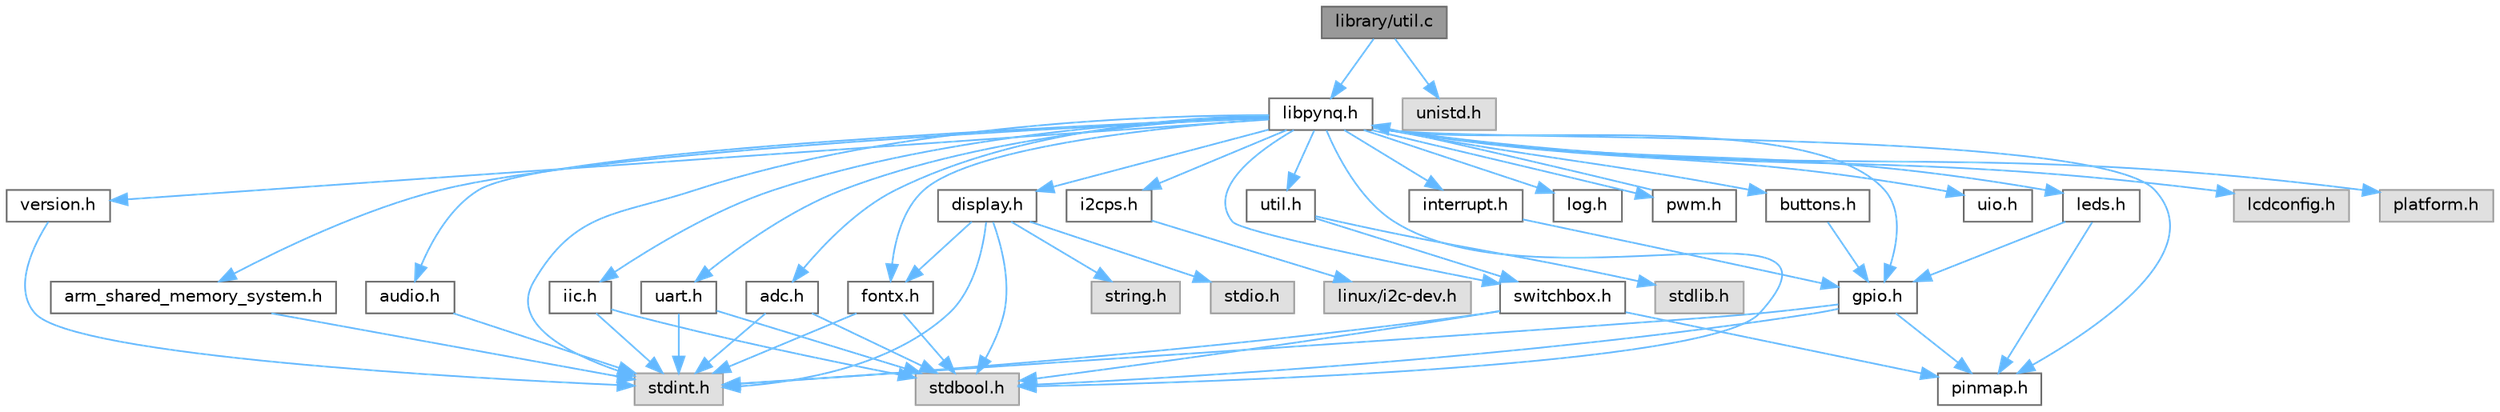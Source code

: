 digraph "library/util.c"
{
 // LATEX_PDF_SIZE
  bgcolor="transparent";
  edge [fontname=Helvetica,fontsize=10,labelfontname=Helvetica,labelfontsize=10];
  node [fontname=Helvetica,fontsize=10,shape=box,height=0.2,width=0.4];
  Node1 [id="Node000001",label="library/util.c",height=0.2,width=0.4,color="gray40", fillcolor="grey60", style="filled", fontcolor="black",tooltip=" "];
  Node1 -> Node2 [id="edge1_Node000001_Node000002",color="steelblue1",style="solid",tooltip=" "];
  Node2 [id="Node000002",label="libpynq.h",height=0.2,width=0.4,color="grey40", fillcolor="white", style="filled",URL="$libpynq_8h.html",tooltip=" "];
  Node2 -> Node3 [id="edge2_Node000002_Node000003",color="steelblue1",style="solid",tooltip=" "];
  Node3 [id="Node000003",label="stdbool.h",height=0.2,width=0.4,color="grey60", fillcolor="#E0E0E0", style="filled",tooltip=" "];
  Node2 -> Node4 [id="edge3_Node000002_Node000004",color="steelblue1",style="solid",tooltip=" "];
  Node4 [id="Node000004",label="stdint.h",height=0.2,width=0.4,color="grey60", fillcolor="#E0E0E0", style="filled",tooltip=" "];
  Node2 -> Node5 [id="edge4_Node000002_Node000005",color="steelblue1",style="solid",tooltip=" "];
  Node5 [id="Node000005",label="adc.h",height=0.2,width=0.4,color="grey40", fillcolor="white", style="filled",URL="$adc_8h.html",tooltip=" "];
  Node5 -> Node3 [id="edge5_Node000005_Node000003",color="steelblue1",style="solid",tooltip=" "];
  Node5 -> Node4 [id="edge6_Node000005_Node000004",color="steelblue1",style="solid",tooltip=" "];
  Node2 -> Node6 [id="edge7_Node000002_Node000006",color="steelblue1",style="solid",tooltip=" "];
  Node6 [id="Node000006",label="arm_shared_memory_system.h",height=0.2,width=0.4,color="grey40", fillcolor="white", style="filled",URL="$arm__shared__memory__system_8h.html",tooltip=" "];
  Node6 -> Node4 [id="edge8_Node000006_Node000004",color="steelblue1",style="solid",tooltip=" "];
  Node2 -> Node7 [id="edge9_Node000002_Node000007",color="steelblue1",style="solid",tooltip=" "];
  Node7 [id="Node000007",label="audio.h",height=0.2,width=0.4,color="grey40", fillcolor="white", style="filled",URL="$audio_8h.html",tooltip=" "];
  Node7 -> Node4 [id="edge10_Node000007_Node000004",color="steelblue1",style="solid",tooltip=" "];
  Node2 -> Node8 [id="edge11_Node000002_Node000008",color="steelblue1",style="solid",tooltip=" "];
  Node8 [id="Node000008",label="buttons.h",height=0.2,width=0.4,color="grey40", fillcolor="white", style="filled",URL="$buttons_8h.html",tooltip=" "];
  Node8 -> Node9 [id="edge12_Node000008_Node000009",color="steelblue1",style="solid",tooltip=" "];
  Node9 [id="Node000009",label="gpio.h",height=0.2,width=0.4,color="grey40", fillcolor="white", style="filled",URL="$gpio_8h.html",tooltip=" "];
  Node9 -> Node10 [id="edge13_Node000009_Node000010",color="steelblue1",style="solid",tooltip=" "];
  Node10 [id="Node000010",label="pinmap.h",height=0.2,width=0.4,color="grey40", fillcolor="white", style="filled",URL="$pinmap_8h.html",tooltip=" "];
  Node9 -> Node3 [id="edge14_Node000009_Node000003",color="steelblue1",style="solid",tooltip=" "];
  Node9 -> Node4 [id="edge15_Node000009_Node000004",color="steelblue1",style="solid",tooltip=" "];
  Node2 -> Node11 [id="edge16_Node000002_Node000011",color="steelblue1",style="solid",tooltip=" "];
  Node11 [id="Node000011",label="display.h",height=0.2,width=0.4,color="grey40", fillcolor="white", style="filled",URL="$display_8h.html",tooltip=" "];
  Node11 -> Node12 [id="edge17_Node000011_Node000012",color="steelblue1",style="solid",tooltip=" "];
  Node12 [id="Node000012",label="fontx.h",height=0.2,width=0.4,color="grey40", fillcolor="white", style="filled",URL="$fontx_8h.html",tooltip=" "];
  Node12 -> Node3 [id="edge18_Node000012_Node000003",color="steelblue1",style="solid",tooltip=" "];
  Node12 -> Node4 [id="edge19_Node000012_Node000004",color="steelblue1",style="solid",tooltip=" "];
  Node11 -> Node3 [id="edge20_Node000011_Node000003",color="steelblue1",style="solid",tooltip=" "];
  Node11 -> Node4 [id="edge21_Node000011_Node000004",color="steelblue1",style="solid",tooltip=" "];
  Node11 -> Node13 [id="edge22_Node000011_Node000013",color="steelblue1",style="solid",tooltip=" "];
  Node13 [id="Node000013",label="stdio.h",height=0.2,width=0.4,color="grey60", fillcolor="#E0E0E0", style="filled",tooltip=" "];
  Node11 -> Node14 [id="edge23_Node000011_Node000014",color="steelblue1",style="solid",tooltip=" "];
  Node14 [id="Node000014",label="string.h",height=0.2,width=0.4,color="grey60", fillcolor="#E0E0E0", style="filled",tooltip=" "];
  Node2 -> Node12 [id="edge24_Node000002_Node000012",color="steelblue1",style="solid",tooltip=" "];
  Node2 -> Node9 [id="edge25_Node000002_Node000009",color="steelblue1",style="solid",tooltip=" "];
  Node2 -> Node15 [id="edge26_Node000002_Node000015",color="steelblue1",style="solid",tooltip=" "];
  Node15 [id="Node000015",label="i2cps.h",height=0.2,width=0.4,color="grey40", fillcolor="white", style="filled",URL="$i2cps_8h.html",tooltip=" "];
  Node15 -> Node16 [id="edge27_Node000015_Node000016",color="steelblue1",style="solid",tooltip=" "];
  Node16 [id="Node000016",label="linux/i2c-dev.h",height=0.2,width=0.4,color="grey60", fillcolor="#E0E0E0", style="filled",tooltip=" "];
  Node2 -> Node17 [id="edge28_Node000002_Node000017",color="steelblue1",style="solid",tooltip=" "];
  Node17 [id="Node000017",label="iic.h",height=0.2,width=0.4,color="grey40", fillcolor="white", style="filled",URL="$iic_8h.html",tooltip=" "];
  Node17 -> Node3 [id="edge29_Node000017_Node000003",color="steelblue1",style="solid",tooltip=" "];
  Node17 -> Node4 [id="edge30_Node000017_Node000004",color="steelblue1",style="solid",tooltip=" "];
  Node2 -> Node18 [id="edge31_Node000002_Node000018",color="steelblue1",style="solid",tooltip=" "];
  Node18 [id="Node000018",label="interrupt.h",height=0.2,width=0.4,color="grey40", fillcolor="white", style="filled",URL="$interrupt_8h.html",tooltip=" "];
  Node18 -> Node9 [id="edge32_Node000018_Node000009",color="steelblue1",style="solid",tooltip=" "];
  Node2 -> Node19 [id="edge33_Node000002_Node000019",color="steelblue1",style="solid",tooltip=" "];
  Node19 [id="Node000019",label="leds.h",height=0.2,width=0.4,color="grey40", fillcolor="white", style="filled",URL="$leds_8h.html",tooltip=" "];
  Node19 -> Node9 [id="edge34_Node000019_Node000009",color="steelblue1",style="solid",tooltip=" "];
  Node19 -> Node10 [id="edge35_Node000019_Node000010",color="steelblue1",style="solid",tooltip=" "];
  Node2 -> Node20 [id="edge36_Node000002_Node000020",color="steelblue1",style="solid",tooltip=" "];
  Node20 [id="Node000020",label="log.h",height=0.2,width=0.4,color="grey40", fillcolor="white", style="filled",URL="$log_8h.html",tooltip=" "];
  Node2 -> Node10 [id="edge37_Node000002_Node000010",color="steelblue1",style="solid",tooltip=" "];
  Node2 -> Node21 [id="edge38_Node000002_Node000021",color="steelblue1",style="solid",tooltip=" "];
  Node21 [id="Node000021",label="pwm.h",height=0.2,width=0.4,color="grey40", fillcolor="white", style="filled",URL="$pwm_8h.html",tooltip=" "];
  Node21 -> Node2 [id="edge39_Node000021_Node000002",color="steelblue1",style="solid",tooltip=" "];
  Node2 -> Node22 [id="edge40_Node000002_Node000022",color="steelblue1",style="solid",tooltip=" "];
  Node22 [id="Node000022",label="switchbox.h",height=0.2,width=0.4,color="grey40", fillcolor="white", style="filled",URL="$switchbox_8h.html",tooltip=" "];
  Node22 -> Node10 [id="edge41_Node000022_Node000010",color="steelblue1",style="solid",tooltip=" "];
  Node22 -> Node3 [id="edge42_Node000022_Node000003",color="steelblue1",style="solid",tooltip=" "];
  Node22 -> Node4 [id="edge43_Node000022_Node000004",color="steelblue1",style="solid",tooltip=" "];
  Node2 -> Node23 [id="edge44_Node000002_Node000023",color="steelblue1",style="solid",tooltip=" "];
  Node23 [id="Node000023",label="uart.h",height=0.2,width=0.4,color="grey40", fillcolor="white", style="filled",URL="$uart_8h.html",tooltip=" "];
  Node23 -> Node3 [id="edge45_Node000023_Node000003",color="steelblue1",style="solid",tooltip=" "];
  Node23 -> Node4 [id="edge46_Node000023_Node000004",color="steelblue1",style="solid",tooltip=" "];
  Node2 -> Node24 [id="edge47_Node000002_Node000024",color="steelblue1",style="solid",tooltip=" "];
  Node24 [id="Node000024",label="uio.h",height=0.2,width=0.4,color="grey40", fillcolor="white", style="filled",URL="$uio_8h.html",tooltip=" "];
  Node2 -> Node25 [id="edge48_Node000002_Node000025",color="steelblue1",style="solid",tooltip=" "];
  Node25 [id="Node000025",label="util.h",height=0.2,width=0.4,color="grey40", fillcolor="white", style="filled",URL="$util_8h.html",tooltip=" "];
  Node25 -> Node26 [id="edge49_Node000025_Node000026",color="steelblue1",style="solid",tooltip=" "];
  Node26 [id="Node000026",label="stdlib.h",height=0.2,width=0.4,color="grey60", fillcolor="#E0E0E0", style="filled",tooltip=" "];
  Node25 -> Node22 [id="edge50_Node000025_Node000022",color="steelblue1",style="solid",tooltip=" "];
  Node2 -> Node27 [id="edge51_Node000002_Node000027",color="steelblue1",style="solid",tooltip=" "];
  Node27 [id="Node000027",label="version.h",height=0.2,width=0.4,color="grey40", fillcolor="white", style="filled",URL="$version_8h.html",tooltip=" "];
  Node27 -> Node4 [id="edge52_Node000027_Node000004",color="steelblue1",style="solid",tooltip=" "];
  Node2 -> Node28 [id="edge53_Node000002_Node000028",color="steelblue1",style="solid",tooltip=" "];
  Node28 [id="Node000028",label="lcdconfig.h",height=0.2,width=0.4,color="grey60", fillcolor="#E0E0E0", style="filled",tooltip=" "];
  Node2 -> Node29 [id="edge54_Node000002_Node000029",color="steelblue1",style="solid",tooltip=" "];
  Node29 [id="Node000029",label="platform.h",height=0.2,width=0.4,color="grey60", fillcolor="#E0E0E0", style="filled",tooltip=" "];
  Node1 -> Node30 [id="edge55_Node000001_Node000030",color="steelblue1",style="solid",tooltip=" "];
  Node30 [id="Node000030",label="unistd.h",height=0.2,width=0.4,color="grey60", fillcolor="#E0E0E0", style="filled",tooltip=" "];
}
